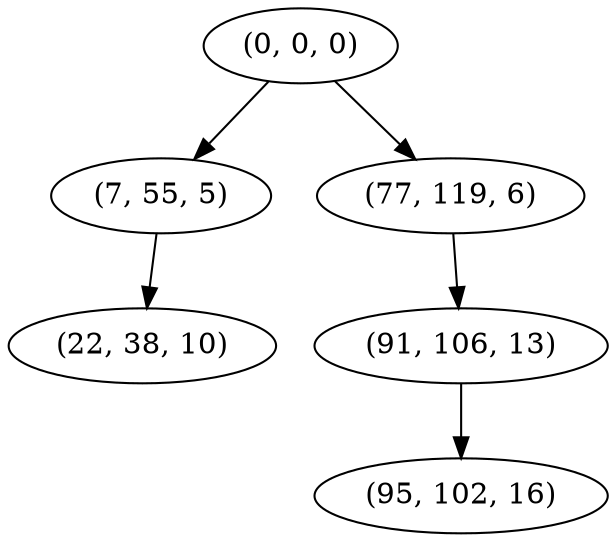 digraph tree {
    "(0, 0, 0)";
    "(7, 55, 5)";
    "(22, 38, 10)";
    "(77, 119, 6)";
    "(91, 106, 13)";
    "(95, 102, 16)";
    "(0, 0, 0)" -> "(7, 55, 5)";
    "(0, 0, 0)" -> "(77, 119, 6)";
    "(7, 55, 5)" -> "(22, 38, 10)";
    "(77, 119, 6)" -> "(91, 106, 13)";
    "(91, 106, 13)" -> "(95, 102, 16)";
}
